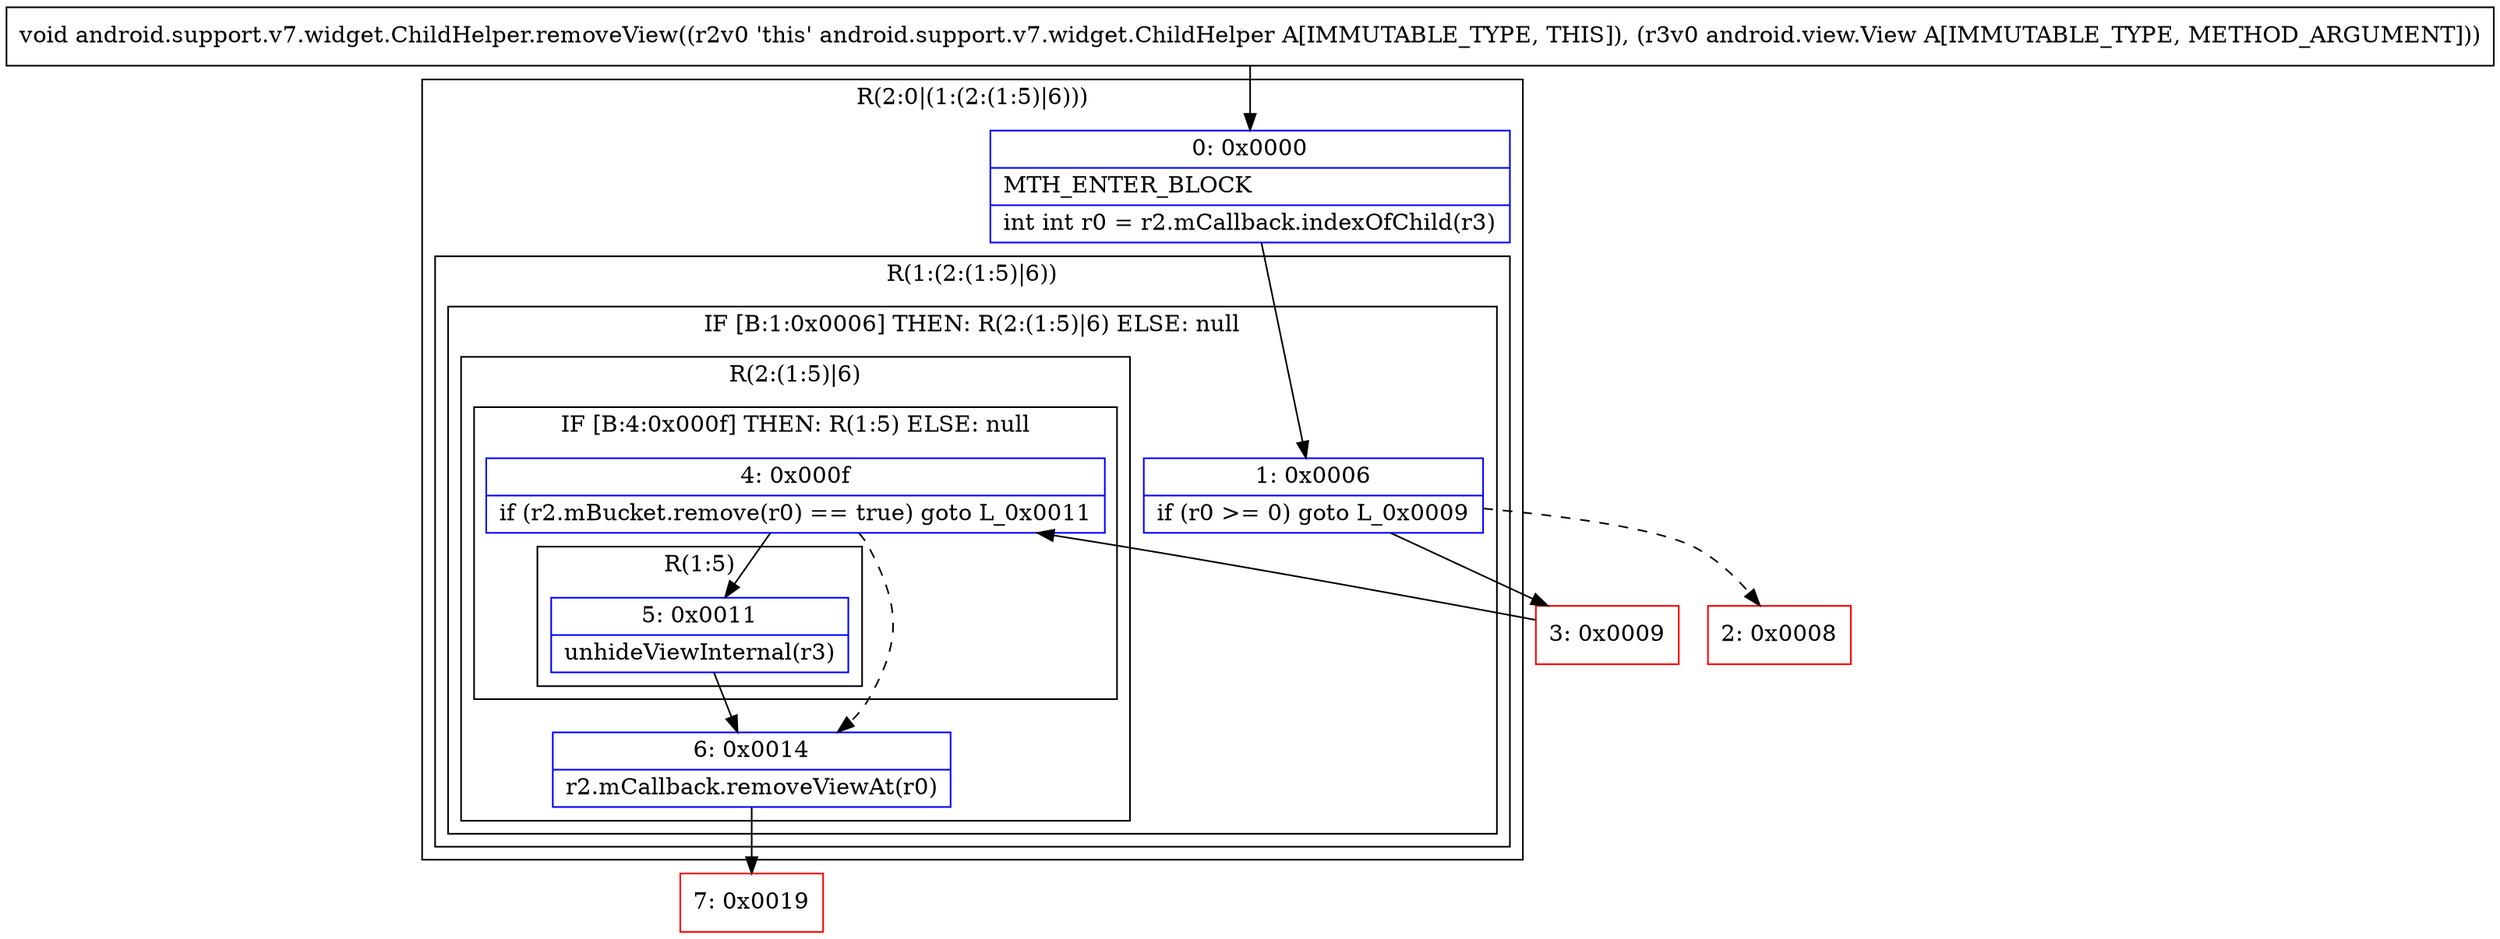 digraph "CFG forandroid.support.v7.widget.ChildHelper.removeView(Landroid\/view\/View;)V" {
subgraph cluster_Region_493115235 {
label = "R(2:0|(1:(2:(1:5)|6)))";
node [shape=record,color=blue];
Node_0 [shape=record,label="{0\:\ 0x0000|MTH_ENTER_BLOCK\l|int int r0 = r2.mCallback.indexOfChild(r3)\l}"];
subgraph cluster_Region_428362011 {
label = "R(1:(2:(1:5)|6))";
node [shape=record,color=blue];
subgraph cluster_IfRegion_1363550944 {
label = "IF [B:1:0x0006] THEN: R(2:(1:5)|6) ELSE: null";
node [shape=record,color=blue];
Node_1 [shape=record,label="{1\:\ 0x0006|if (r0 \>= 0) goto L_0x0009\l}"];
subgraph cluster_Region_1885717949 {
label = "R(2:(1:5)|6)";
node [shape=record,color=blue];
subgraph cluster_IfRegion_306449670 {
label = "IF [B:4:0x000f] THEN: R(1:5) ELSE: null";
node [shape=record,color=blue];
Node_4 [shape=record,label="{4\:\ 0x000f|if (r2.mBucket.remove(r0) == true) goto L_0x0011\l}"];
subgraph cluster_Region_705981647 {
label = "R(1:5)";
node [shape=record,color=blue];
Node_5 [shape=record,label="{5\:\ 0x0011|unhideViewInternal(r3)\l}"];
}
}
Node_6 [shape=record,label="{6\:\ 0x0014|r2.mCallback.removeViewAt(r0)\l}"];
}
}
}
}
Node_2 [shape=record,color=red,label="{2\:\ 0x0008}"];
Node_3 [shape=record,color=red,label="{3\:\ 0x0009}"];
Node_7 [shape=record,color=red,label="{7\:\ 0x0019}"];
MethodNode[shape=record,label="{void android.support.v7.widget.ChildHelper.removeView((r2v0 'this' android.support.v7.widget.ChildHelper A[IMMUTABLE_TYPE, THIS]), (r3v0 android.view.View A[IMMUTABLE_TYPE, METHOD_ARGUMENT])) }"];
MethodNode -> Node_0;
Node_0 -> Node_1;
Node_1 -> Node_2[style=dashed];
Node_1 -> Node_3;
Node_4 -> Node_5;
Node_4 -> Node_6[style=dashed];
Node_5 -> Node_6;
Node_6 -> Node_7;
Node_3 -> Node_4;
}

